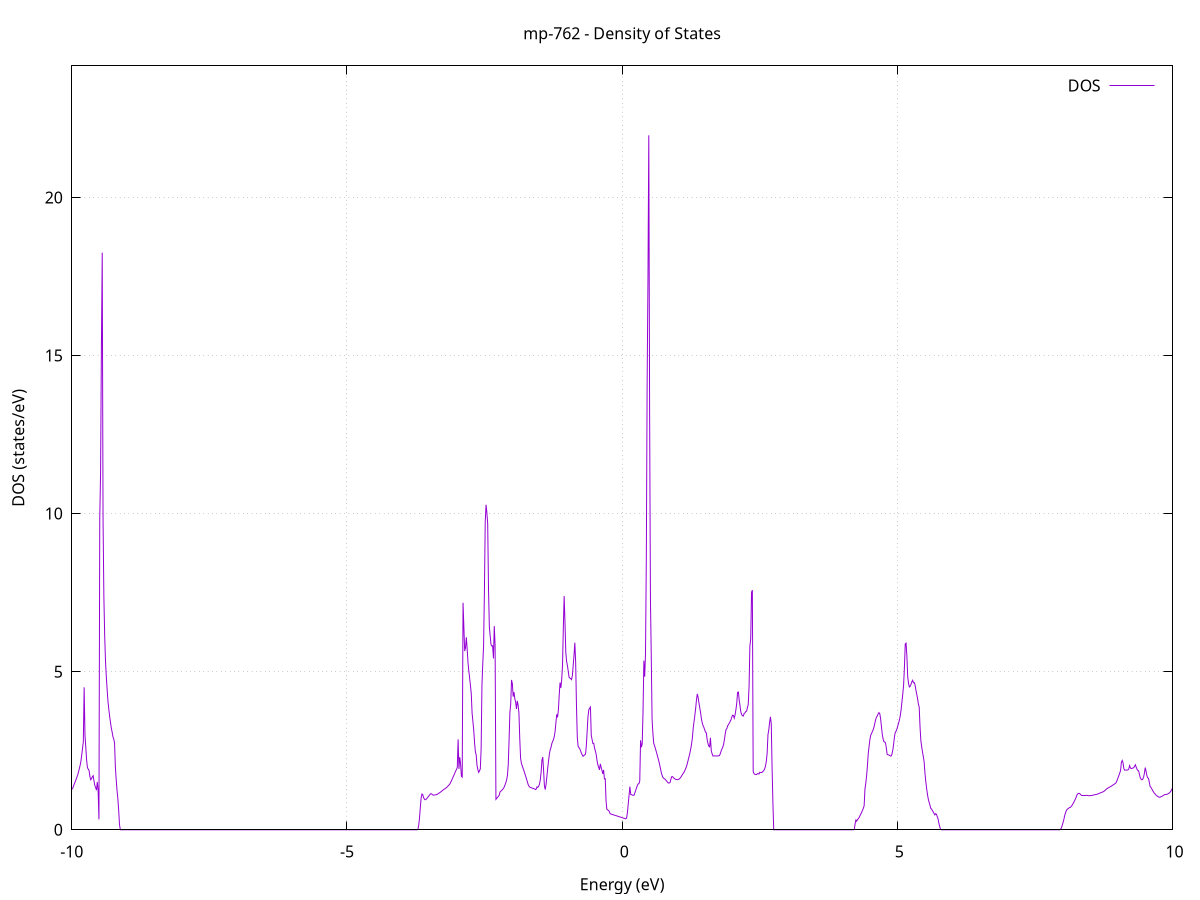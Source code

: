 set title 'mp-762 - Density of States'
set xlabel 'Energy (eV)'
set ylabel 'DOS (states/eV)'
set grid
set xrange [-10:10]
set yrange [0:24.162]
set xzeroaxis lt -1
set terminal png size 800,600
set output 'mp-762_dos_gnuplot.png'
plot '-' using 1:2 with lines title 'DOS'
-12.747500 0.000000
-12.732500 0.000000
-12.717600 0.000000
-12.702700 0.000000
-12.687700 0.000000
-12.672800 0.000000
-12.657800 0.000000
-12.642900 0.000000
-12.628000 0.000000
-12.613000 0.000000
-12.598100 0.000000
-12.583200 0.000000
-12.568200 0.000000
-12.553300 0.000000
-12.538400 0.000000
-12.523400 0.000000
-12.508500 0.000000
-12.493600 0.000000
-12.478600 0.000000
-12.463700 0.000000
-12.448800 0.000000
-12.433800 0.000000
-12.418900 0.000000
-12.404000 0.000000
-12.389000 0.000000
-12.374100 0.000000
-12.359200 0.000000
-12.344200 0.000000
-12.329300 0.000000
-12.314400 0.000000
-12.299400 0.000000
-12.284500 0.000000
-12.269600 0.000000
-12.254600 0.000000
-12.239700 0.000000
-12.224800 0.000000
-12.209800 0.000000
-12.194900 0.000000
-12.180000 0.000000
-12.165000 0.000000
-12.150100 0.000000
-12.135200 0.000000
-12.120200 0.000000
-12.105300 0.000000
-12.090300 0.000000
-12.075400 0.000000
-12.060500 0.000000
-12.045500 0.000000
-12.030600 0.000000
-12.015700 0.000000
-12.000700 0.000000
-11.985800 0.000000
-11.970900 0.000000
-11.955900 0.000000
-11.941000 0.000000
-11.926100 0.000000
-11.911100 0.000000
-11.896200 0.000000
-11.881300 0.000000
-11.866300 0.000000
-11.851400 0.000000
-11.836500 0.000000
-11.821500 0.000000
-11.806600 0.000000
-11.791700 0.000000
-11.776700 0.000000
-11.761800 0.000000
-11.746900 0.000000
-11.731900 0.000000
-11.717000 0.000000
-11.702100 0.000000
-11.687100 0.000000
-11.672200 0.000000
-11.657300 0.000000
-11.642300 0.000000
-11.627400 0.000000
-11.612500 0.000000
-11.597500 0.000000
-11.582600 0.000000
-11.567600 0.000000
-11.552700 0.000000
-11.537800 0.000000
-11.522800 0.000000
-11.507900 0.000000
-11.493000 0.000000
-11.478000 0.000000
-11.463100 0.000000
-11.448200 0.000000
-11.433200 0.000000
-11.418300 0.000000
-11.403400 0.000000
-11.388400 0.001400
-11.373500 0.121700
-11.358600 0.354700
-11.343600 0.532500
-11.328700 0.625100
-11.313800 0.542300
-11.298800 0.576200
-11.283900 0.610000
-11.269000 0.636100
-11.254000 0.637700
-11.239100 0.617400
-11.224200 0.596600
-11.209200 0.590200
-11.194300 0.600800
-11.179400 0.613900
-11.164400 0.627000
-11.149500 0.640100
-11.134600 0.653200
-11.119600 0.646400
-11.104700 0.641000
-11.089800 0.629700
-11.074800 0.630100
-11.059900 0.630600
-11.045000 0.633500
-11.030000 0.638600
-11.015100 0.646200
-11.000100 0.654100
-10.985200 0.662000
-10.970300 0.669800
-10.955300 0.677300
-10.940400 0.679200
-10.925500 0.676300
-10.910500 0.671700
-10.895600 0.670800
-10.880700 0.674300
-10.865700 0.678700
-10.850800 0.683000
-10.835900 0.687400
-10.820900 0.691900
-10.806000 0.697100
-10.791100 0.702900
-10.776100 0.709200
-10.761200 0.715400
-10.746300 0.721700
-10.731300 0.728000
-10.716400 0.730400
-10.701500 0.732900
-10.686500 0.734900
-10.671600 0.738500
-10.656700 0.742700
-10.641700 0.747600
-10.626800 0.753400
-10.611900 0.759400
-10.596900 0.765300
-10.582000 0.771200
-10.567100 0.777200
-10.552100 0.783100
-10.537200 0.789300
-10.522300 0.795600
-10.507300 0.802200
-10.492400 0.808700
-10.477500 0.816200
-10.462500 0.824700
-10.447600 0.833800
-10.432600 0.842500
-10.417700 0.851100
-10.402800 0.859600
-10.387800 0.868200
-10.372900 0.876900
-10.358000 0.885800
-10.343000 0.894900
-10.328100 0.904000
-10.313200 0.913100
-10.298200 0.922200
-10.283300 0.931300
-10.268400 0.940400
-10.253400 0.949700
-10.238500 0.959300
-10.223600 0.975400
-10.208600 0.995400
-10.193700 1.019100
-10.178800 1.039100
-10.163800 1.058000
-10.148900 1.076400
-10.134000 1.094800
-10.119000 1.113200
-10.104100 1.132200
-10.089200 1.152300
-10.074200 1.172900
-10.059300 1.193500
-10.044400 1.214100
-10.029400 1.234700
-10.014500 1.255500
-9.999600 1.278100
-9.984600 1.313700
-9.969700 1.375000
-9.954800 1.448700
-9.939800 1.513300
-9.924900 1.580000
-9.909900 1.649200
-9.895000 1.722800
-9.880100 1.815400
-9.865100 1.920800
-9.850200 2.026200
-9.835300 2.154200
-9.820300 2.354100
-9.805400 2.569200
-9.790500 2.784300
-9.775500 4.506200
-9.760600 3.002000
-9.745700 2.604600
-9.730700 2.206700
-9.715800 1.966900
-9.700900 1.919800
-9.685900 1.872500
-9.671000 1.689300
-9.656100 1.581000
-9.641100 1.615800
-9.626200 1.679300
-9.611300 1.711300
-9.596300 1.536700
-9.581400 1.406800
-9.566500 1.329500
-9.551500 1.251900
-9.536600 1.514500
-9.521700 1.242400
-9.506700 0.327700
-9.491800 9.852900
-9.476900 11.299700
-9.461900 15.253800
-9.447000 18.253800
-9.432100 9.800500
-9.417100 7.371300
-9.402200 6.137900
-9.387300 5.313300
-9.372300 4.827400
-9.357400 4.420900
-9.342400 4.055500
-9.327500 3.813400
-9.312600 3.592600
-9.297600 3.403000
-9.282700 3.220100
-9.267800 3.098100
-9.252800 2.948400
-9.237900 2.867400
-9.223000 2.744500
-9.208000 1.977700
-9.193100 1.582700
-9.178200 1.247000
-9.163200 0.988000
-9.148300 0.623500
-9.133400 0.168800
-9.118400 0.000000
-9.103500 0.000000
-9.088600 0.000000
-9.073600 0.000000
-9.058700 0.000000
-9.043800 0.000000
-9.028800 0.000000
-9.013900 0.000000
-8.999000 0.000000
-8.984000 0.000000
-8.969100 0.000000
-8.954200 0.000000
-8.939200 0.000000
-8.924300 0.000000
-8.909400 0.000000
-8.894400 0.000000
-8.879500 0.000000
-8.864600 0.000000
-8.849600 0.000000
-8.834700 0.000000
-8.819800 0.000000
-8.804800 0.000000
-8.789900 0.000000
-8.774900 0.000000
-8.760000 0.000000
-8.745100 0.000000
-8.730100 0.000000
-8.715200 0.000000
-8.700300 0.000000
-8.685300 0.000000
-8.670400 0.000000
-8.655500 0.000000
-8.640500 0.000000
-8.625600 0.000000
-8.610700 0.000000
-8.595700 0.000000
-8.580800 0.000000
-8.565900 0.000000
-8.550900 0.000000
-8.536000 0.000000
-8.521100 0.000000
-8.506100 0.000000
-8.491200 0.000000
-8.476300 0.000000
-8.461300 0.000000
-8.446400 0.000000
-8.431500 0.000000
-8.416500 0.000000
-8.401600 0.000000
-8.386700 0.000000
-8.371700 0.000000
-8.356800 0.000000
-8.341900 0.000000
-8.326900 0.000000
-8.312000 0.000000
-8.297100 0.000000
-8.282100 0.000000
-8.267200 0.000000
-8.252200 0.000000
-8.237300 0.000000
-8.222400 0.000000
-8.207400 0.000000
-8.192500 0.000000
-8.177600 0.000000
-8.162600 0.000000
-8.147700 0.000000
-8.132800 0.000000
-8.117800 0.000000
-8.102900 0.000000
-8.088000 0.000000
-8.073000 0.000000
-8.058100 0.000000
-8.043200 0.000000
-8.028200 0.000000
-8.013300 0.000000
-7.998400 0.000000
-7.983400 0.000000
-7.968500 0.000000
-7.953600 0.000000
-7.938600 0.000000
-7.923700 0.000000
-7.908800 0.000000
-7.893800 0.000000
-7.878900 0.000000
-7.864000 0.000000
-7.849000 0.000000
-7.834100 0.000000
-7.819200 0.000000
-7.804200 0.000000
-7.789300 0.000000
-7.774400 0.000000
-7.759400 0.000000
-7.744500 0.000000
-7.729600 0.000000
-7.714600 0.000000
-7.699700 0.000000
-7.684700 0.000000
-7.669800 0.000000
-7.654900 0.000000
-7.639900 0.000000
-7.625000 0.000000
-7.610100 0.000000
-7.595100 0.000000
-7.580200 0.000000
-7.565300 0.000000
-7.550300 0.000000
-7.535400 0.000000
-7.520500 0.000000
-7.505500 0.000000
-7.490600 0.000000
-7.475700 0.000000
-7.460700 0.000000
-7.445800 0.000000
-7.430900 0.000000
-7.415900 0.000000
-7.401000 0.000000
-7.386100 0.000000
-7.371100 0.000000
-7.356200 0.000000
-7.341300 0.000000
-7.326300 0.000000
-7.311400 0.000000
-7.296500 0.000000
-7.281500 0.000000
-7.266600 0.000000
-7.251700 0.000000
-7.236700 0.000000
-7.221800 0.000000
-7.206900 0.000000
-7.191900 0.000000
-7.177000 0.000000
-7.162000 0.000000
-7.147100 0.000000
-7.132200 0.000000
-7.117200 0.000000
-7.102300 0.000000
-7.087400 0.000000
-7.072400 0.000000
-7.057500 0.000000
-7.042600 0.000000
-7.027600 0.000000
-7.012700 0.000000
-6.997800 0.000000
-6.982800 0.000000
-6.967900 0.000000
-6.953000 0.000000
-6.938000 0.000000
-6.923100 0.000000
-6.908200 0.000000
-6.893200 0.000000
-6.878300 0.000000
-6.863400 0.000000
-6.848400 0.000000
-6.833500 0.000000
-6.818600 0.000000
-6.803600 0.000000
-6.788700 0.000000
-6.773800 0.000000
-6.758800 0.000000
-6.743900 0.000000
-6.729000 0.000000
-6.714000 0.000000
-6.699100 0.000000
-6.684200 0.000000
-6.669200 0.000000
-6.654300 0.000000
-6.639400 0.000000
-6.624400 0.000000
-6.609500 0.000000
-6.594500 0.000000
-6.579600 0.000000
-6.564700 0.000000
-6.549700 0.000000
-6.534800 0.000000
-6.519900 0.000000
-6.504900 0.000000
-6.490000 0.000000
-6.475100 0.000000
-6.460100 0.000000
-6.445200 0.000000
-6.430300 0.000000
-6.415300 0.000000
-6.400400 0.000000
-6.385500 0.000000
-6.370500 0.000000
-6.355600 0.000000
-6.340700 0.000000
-6.325700 0.000000
-6.310800 0.000000
-6.295900 0.000000
-6.280900 0.000000
-6.266000 0.000000
-6.251100 0.000000
-6.236100 0.000000
-6.221200 0.000000
-6.206300 0.000000
-6.191300 0.000000
-6.176400 0.000000
-6.161500 0.000000
-6.146500 0.000000
-6.131600 0.000000
-6.116700 0.000000
-6.101700 0.000000
-6.086800 0.000000
-6.071900 0.000000
-6.056900 0.000000
-6.042000 0.000000
-6.027000 0.000000
-6.012100 0.000000
-5.997200 0.000000
-5.982200 0.000000
-5.967300 0.000000
-5.952400 0.000000
-5.937400 0.000000
-5.922500 0.000000
-5.907600 0.000000
-5.892600 0.000000
-5.877700 0.000000
-5.862800 0.000000
-5.847800 0.000000
-5.832900 0.000000
-5.818000 0.000000
-5.803000 0.000000
-5.788100 0.000000
-5.773200 0.000000
-5.758200 0.000000
-5.743300 0.000000
-5.728400 0.000000
-5.713400 0.000000
-5.698500 0.000000
-5.683600 0.000000
-5.668600 0.000000
-5.653700 0.000000
-5.638800 0.000000
-5.623800 0.000000
-5.608900 0.000000
-5.594000 0.000000
-5.579000 0.000000
-5.564100 0.000000
-5.549200 0.000000
-5.534200 0.000000
-5.519300 0.000000
-5.504300 0.000000
-5.489400 0.000000
-5.474500 0.000000
-5.459500 0.000000
-5.444600 0.000000
-5.429700 0.000000
-5.414700 0.000000
-5.399800 0.000000
-5.384900 0.000000
-5.369900 0.000000
-5.355000 0.000000
-5.340100 0.000000
-5.325100 0.000000
-5.310200 0.000000
-5.295300 0.000000
-5.280300 0.000000
-5.265400 0.000000
-5.250500 0.000000
-5.235500 0.000000
-5.220600 0.000000
-5.205700 0.000000
-5.190700 0.000000
-5.175800 0.000000
-5.160900 0.000000
-5.145900 0.000000
-5.131000 0.000000
-5.116100 0.000000
-5.101100 0.000000
-5.086200 0.000000
-5.071300 0.000000
-5.056300 0.000000
-5.041400 0.000000
-5.026500 0.000000
-5.011500 0.000000
-4.996600 0.000000
-4.981700 0.000000
-4.966700 0.000000
-4.951800 0.000000
-4.936800 0.000000
-4.921900 0.000000
-4.907000 0.000000
-4.892000 0.000000
-4.877100 0.000000
-4.862200 0.000000
-4.847200 0.000000
-4.832300 0.000000
-4.817400 0.000000
-4.802400 0.000000
-4.787500 0.000000
-4.772600 0.000000
-4.757600 0.000000
-4.742700 0.000000
-4.727800 0.000000
-4.712800 0.000000
-4.697900 0.000000
-4.683000 0.000000
-4.668000 0.000000
-4.653100 0.000000
-4.638200 0.000000
-4.623200 0.000000
-4.608300 0.000000
-4.593400 0.000000
-4.578400 0.000000
-4.563500 0.000000
-4.548600 0.000000
-4.533600 0.000000
-4.518700 0.000000
-4.503800 0.000000
-4.488800 0.000000
-4.473900 0.000000
-4.459000 0.000000
-4.444000 0.000000
-4.429100 0.000000
-4.414200 0.000000
-4.399200 0.000000
-4.384300 0.000000
-4.369300 0.000000
-4.354400 0.000000
-4.339500 0.000000
-4.324500 0.000000
-4.309600 0.000000
-4.294700 0.000000
-4.279700 0.000000
-4.264800 0.000000
-4.249900 0.000000
-4.234900 0.000000
-4.220000 0.000000
-4.205100 0.000000
-4.190100 0.000000
-4.175200 0.000000
-4.160300 0.000000
-4.145300 0.000000
-4.130400 0.000000
-4.115500 0.000000
-4.100500 0.000000
-4.085600 0.000000
-4.070700 0.000000
-4.055700 0.000000
-4.040800 0.000000
-4.025900 0.000000
-4.010900 0.000000
-3.996000 0.000000
-3.981100 0.000000
-3.966100 0.000000
-3.951200 0.000000
-3.936300 0.000000
-3.921300 0.000000
-3.906400 0.000000
-3.891500 0.000000
-3.876500 0.000000
-3.861600 0.000000
-3.846600 0.000000
-3.831700 0.000000
-3.816800 0.000000
-3.801800 0.000000
-3.786900 0.000000
-3.772000 0.000000
-3.757000 0.000000
-3.742100 0.000000
-3.727200 0.000000
-3.712200 0.007100
-3.697300 0.130600
-3.682400 0.364500
-3.667400 0.701600
-3.652500 1.004800
-3.637600 1.131200
-3.622600 1.110600
-3.607700 1.019100
-3.592800 0.968800
-3.577800 0.948800
-3.562900 0.964800
-3.548000 0.991400
-3.533000 1.024800
-3.518100 1.058300
-3.503200 1.091700
-3.488200 1.125200
-3.473300 1.142000
-3.458400 1.128400
-3.443400 1.106600
-3.428500 1.093700
-3.413600 1.098000
-3.398600 1.104600
-3.383700 1.107100
-3.368800 1.113000
-3.353800 1.129100
-3.338900 1.145500
-3.324000 1.163200
-3.309000 1.181800
-3.294100 1.201300
-3.279100 1.221500
-3.264200 1.241800
-3.249300 1.262100
-3.234300 1.282400
-3.219400 1.298600
-3.204500 1.317700
-3.189500 1.338200
-3.174600 1.364400
-3.159700 1.392300
-3.144700 1.420200
-3.129800 1.450800
-3.114900 1.500000
-3.099900 1.557100
-3.085000 1.615700
-3.070100 1.674900
-3.055100 1.734000
-3.040200 1.793100
-3.025300 1.852200
-3.010300 1.911700
-2.995400 1.973900
-2.980500 2.858200
-2.965500 1.926200
-2.950600 2.296400
-2.935700 2.089400
-2.920700 1.691100
-2.905800 1.666700
-2.890900 7.178100
-2.875900 6.422800
-2.861000 5.652900
-2.846100 5.753300
-2.831100 6.087400
-2.816200 5.724500
-2.801300 5.299400
-2.786300 5.028000
-2.771400 4.799400
-2.756500 4.567300
-2.741500 4.306700
-2.726600 3.694200
-2.711600 3.418300
-2.696700 3.155900
-2.681800 2.757300
-2.666800 2.465000
-2.651900 2.367000
-2.637000 2.033500
-2.622000 1.906400
-2.607100 1.815300
-2.592200 1.861100
-2.577200 1.930200
-2.562300 2.544900
-2.547400 4.566600
-2.532400 5.248200
-2.517500 5.824900
-2.502600 7.530400
-2.487600 9.744100
-2.472700 10.281500
-2.457800 10.027100
-2.442800 9.678400
-2.427900 7.593400
-2.413000 6.430800
-2.398000 6.128800
-2.383100 5.862800
-2.368200 5.810800
-2.353200 5.819000
-2.338300 5.418500
-2.323400 6.443600
-2.308400 5.830100
-2.293500 0.962600
-2.278600 0.994800
-2.263600 1.027100
-2.248700 1.060000
-2.233800 1.093300
-2.218800 1.199000
-2.203900 1.220900
-2.188900 1.245400
-2.174000 1.272500
-2.159100 1.302700
-2.144100 1.349200
-2.129200 1.414800
-2.114300 1.489200
-2.099300 1.577700
-2.084400 1.716900
-2.069500 2.052600
-2.054500 2.842000
-2.039600 3.712600
-2.024700 3.971300
-2.009700 4.739700
-1.994800 4.622000
-1.979900 4.211200
-1.964900 4.351900
-1.950000 4.146000
-1.935100 4.038900
-1.920100 3.819400
-1.905200 4.076600
-1.890300 3.949400
-1.875300 3.690700
-1.860400 2.890700
-1.845500 2.267100
-1.830500 2.101200
-1.815600 2.026100
-1.800700 1.949900
-1.785700 1.872000
-1.770800 1.791800
-1.755900 1.709600
-1.740900 1.625500
-1.726000 1.537500
-1.711100 1.448900
-1.696100 1.388000
-1.681200 1.352700
-1.666300 1.339800
-1.651300 1.329100
-1.636400 1.319700
-1.621400 1.310700
-1.606500 1.302100
-1.591600 1.292900
-1.576600 1.269700
-1.561700 1.283400
-1.546800 1.356900
-1.531800 1.341200
-1.516900 1.377900
-1.502000 1.443600
-1.487000 1.583500
-1.472100 1.821600
-1.457200 2.203600
-1.442200 2.299100
-1.427300 1.881500
-1.412400 1.389200
-1.397400 1.271200
-1.382500 1.433600
-1.367600 1.687800
-1.352600 1.944400
-1.337700 2.169600
-1.322800 2.389500
-1.307800 2.527100
-1.292900 2.601500
-1.278000 2.722900
-1.263000 2.793400
-1.248100 2.849700
-1.233200 2.950400
-1.218200 3.108400
-1.203300 3.395700
-1.188400 3.650700
-1.173400 3.555800
-1.158500 3.797600
-1.143600 4.252500
-1.128600 4.657500
-1.113700 4.488300
-1.098700 4.741100
-1.083800 5.183200
-1.068900 6.372200
-1.053900 7.392300
-1.039000 6.588500
-1.024100 5.620900
-1.009100 5.323700
-0.994200 5.196300
-0.979300 5.009400
-0.964300 4.822600
-0.949400 4.796800
-0.934500 4.781700
-0.919500 4.750100
-0.904600 4.875900
-0.889700 5.194600
-0.874700 5.518900
-0.859800 5.917100
-0.844900 5.313700
-0.829900 3.923700
-0.815000 2.928600
-0.800100 2.638400
-0.785100 2.601900
-0.770200 2.562500
-0.755300 2.497200
-0.740300 2.426100
-0.725400 2.370200
-0.710500 2.324800
-0.695500 2.347100
-0.680600 2.369300
-0.665700 2.392000
-0.650700 2.659300
-0.635800 3.109700
-0.620900 3.572200
-0.605900 3.796400
-0.591000 3.843400
-0.576100 3.880100
-0.561100 2.983600
-0.546200 2.855500
-0.531200 2.727400
-0.516300 2.733800
-0.501400 2.588400
-0.486400 2.486200
-0.471500 2.384500
-0.456600 2.188700
-0.441600 2.056700
-0.426700 1.978200
-0.411800 1.895600
-0.396800 2.085200
-0.381900 1.980300
-0.367000 1.875300
-0.352000 1.770400
-0.337100 1.895300
-0.322200 1.609900
-0.307200 1.615400
-0.292300 0.909300
-0.277400 0.645300
-0.262400 0.627900
-0.247500 0.610500
-0.232600 0.572000
-0.217600 0.506300
-0.202700 0.497900
-0.187800 0.489400
-0.172800 0.481000
-0.157900 0.472500
-0.143000 0.464100
-0.128000 0.455600
-0.113100 0.447200
-0.098200 0.438700
-0.083200 0.430300
-0.068300 0.421800
-0.053400 0.413400
-0.038400 0.404900
-0.023500 0.396500
-0.008600 0.388000
0.006400 0.379600
0.021300 0.371100
0.036300 0.362700
0.051200 0.354200
0.066100 0.347200
0.081100 0.369400
0.096000 0.547400
0.110900 0.819800
0.125900 1.092400
0.140800 1.365100
0.155700 1.117700
0.170700 1.108600
0.185600 1.099500
0.200500 1.090300
0.215500 1.090700
0.230400 1.166700
0.245300 1.242700
0.260300 1.318600
0.275200 1.394600
0.290100 1.451100
0.305100 1.457900
0.320000 1.542800
0.334900 2.830600
0.349900 2.608700
0.364800 2.718600
0.379700 3.758700
0.394700 5.349900
0.409600 4.844300
0.424500 5.560900
0.439500 8.605600
0.454400 14.166700
0.469300 17.435700
0.484300 21.965400
0.499200 13.284300
0.514100 7.324500
0.529100 5.482700
0.544000 3.487800
0.559000 3.043000
0.573900 2.734800
0.588800 2.658900
0.603800 2.571200
0.618700 2.479200
0.633600 2.386000
0.648600 2.289700
0.663500 2.190900
0.678400 2.084200
0.693400 1.960100
0.708300 1.836000
0.723200 1.739000
0.738200 1.661000
0.753100 1.632100
0.768000 1.613400
0.783000 1.591000
0.797900 1.565000
0.812800 1.532600
0.827800 1.496400
0.842700 1.478700
0.857600 1.478800
0.872600 1.502800
0.887500 1.609300
0.902400 1.682000
0.917400 1.679400
0.932300 1.646500
0.947200 1.624900
0.962200 1.606300
0.977100 1.591700
0.992000 1.587100
1.007000 1.586200
1.021900 1.592100
1.036800 1.605800
1.051800 1.630800
1.066700 1.664500
1.081600 1.706500
1.096600 1.751100
1.111500 1.786100
1.126500 1.829500
1.141400 1.883000
1.156300 1.943600
1.171300 2.013100
1.186200 2.110900
1.201100 2.214100
1.216100 2.315300
1.231000 2.425400
1.245900 2.555000
1.260900 2.708200
1.275800 2.896800
1.290700 3.205400
1.305700 3.414200
1.320600 3.614400
1.335500 3.835000
1.350500 4.102000
1.365400 4.298700
1.380300 4.189400
1.395300 4.009500
1.410200 3.859500
1.425100 3.703600
1.440100 3.514400
1.455000 3.384400
1.469900 3.295200
1.484900 3.236000
1.499800 3.164300
1.514700 3.087600
1.529700 3.065300
1.544600 2.856500
1.559500 2.729300
1.574500 2.644800
1.589400 2.624000
1.604300 2.909800
1.619300 2.504200
1.634200 2.407100
1.649100 2.333800
1.664100 2.335100
1.679000 2.337300
1.694000 2.336700
1.708900 2.334300
1.723800 2.334000
1.738800 2.337900
1.753700 2.337800
1.768600 2.346800
1.783600 2.407200
1.798500 2.490300
1.813400 2.558200
1.828400 2.612700
1.843300 2.702700
1.858200 2.850600
1.873200 3.035500
1.888100 3.170900
1.903000 3.205200
1.918000 3.290300
1.932900 3.333400
1.947800 3.373600
1.962800 3.425600
1.977700 3.480300
1.992600 3.567500
2.007600 3.626300
2.022500 3.612500
2.037400 3.530200
2.052400 3.637700
2.067300 3.804000
2.082200 3.992200
2.097200 4.346100
2.112100 4.357700
2.127000 4.104000
2.142000 3.916000
2.156900 3.722300
2.171800 3.643100
2.186800 3.605600
2.201700 3.596900
2.216700 3.683400
2.231600 3.695600
2.246500 3.743600
2.261500 3.751800
2.276400 3.863800
2.291300 3.965600
2.306300 4.542300
2.321200 5.817100
2.336100 6.033800
2.351100 7.513400
2.366000 7.579600
2.380900 1.843100
2.395900 1.776400
2.410800 1.756500
2.425700 1.746600
2.440700 1.746900
2.455600 1.770900
2.470500 1.778700
2.485500 1.762900
2.500400 1.818800
2.515300 1.809700
2.530300 1.808200
2.545200 1.821100
2.560100 1.846200
2.575100 1.881200
2.590000 1.927100
2.604900 2.019600
2.619900 2.169700
2.634800 2.424200
2.649700 3.004700
2.664700 3.167900
2.679600 3.398300
2.694500 3.571400
2.709500 3.352100
2.724400 1.964200
2.739300 0.862100
2.754300 0.000000
2.769200 0.000000
2.784200 0.000000
2.799100 0.000000
2.814000 0.000000
2.829000 0.000000
2.843900 0.000000
2.858800 0.000000
2.873800 0.000000
2.888700 0.000000
2.903600 0.000000
2.918600 0.000000
2.933500 0.000000
2.948400 0.000000
2.963400 0.000000
2.978300 0.000000
2.993200 0.000000
3.008200 0.000000
3.023100 0.000000
3.038000 0.000000
3.053000 0.000000
3.067900 0.000000
3.082800 0.000000
3.097800 0.000000
3.112700 0.000000
3.127600 0.000000
3.142600 0.000000
3.157500 0.000000
3.172400 0.000000
3.187400 0.000000
3.202300 0.000000
3.217200 0.000000
3.232200 0.000000
3.247100 0.000000
3.262000 0.000000
3.277000 0.000000
3.291900 0.000000
3.306800 0.000000
3.321800 0.000000
3.336700 0.000000
3.351700 0.000000
3.366600 0.000000
3.381500 0.000000
3.396500 0.000000
3.411400 0.000000
3.426300 0.000000
3.441300 0.000000
3.456200 0.000000
3.471100 0.000000
3.486100 0.000000
3.501000 0.000000
3.515900 0.000000
3.530900 0.000000
3.545800 0.000000
3.560700 0.000000
3.575700 0.000000
3.590600 0.000000
3.605500 0.000000
3.620500 0.000000
3.635400 0.000000
3.650300 0.000000
3.665300 0.000000
3.680200 0.000000
3.695100 0.000000
3.710100 0.000000
3.725000 0.000000
3.739900 0.000000
3.754900 0.000000
3.769800 0.000000
3.784700 0.000000
3.799700 0.000000
3.814600 0.000000
3.829500 0.000000
3.844500 0.000000
3.859400 0.000000
3.874400 0.000000
3.889300 0.000000
3.904200 0.000000
3.919200 0.000000
3.934100 0.000000
3.949000 0.000000
3.964000 0.000000
3.978900 0.000000
3.993800 0.000000
4.008800 0.000000
4.023700 0.000000
4.038600 0.000000
4.053600 0.000000
4.068500 0.000000
4.083400 0.000000
4.098400 0.000000
4.113300 0.000000
4.128200 0.000000
4.143200 0.000000
4.158100 0.000000
4.173000 0.000000
4.188000 0.000000
4.202900 0.000000
4.217800 0.006700
4.232800 0.184500
4.247700 0.309600
4.262600 0.271000
4.277600 0.327200
4.292500 0.349000
4.307400 0.396300
4.322400 0.447500
4.337300 0.500700
4.352200 0.555100
4.367200 0.613900
4.382100 0.677400
4.397000 0.757400
4.412000 1.288800
4.426900 1.467400
4.441900 1.710800
4.456800 2.025200
4.471700 2.417500
4.486700 2.635300
4.501600 2.852300
4.516500 2.989600
4.531500 3.048800
4.546400 3.104400
4.561300 3.164100
4.576300 3.251200
4.591200 3.365800
4.606100 3.481600
4.621100 3.565900
4.636000 3.598900
4.650900 3.664300
4.665900 3.706800
4.680800 3.675700
4.695700 3.520500
4.710700 3.282400
4.725600 3.029600
4.740500 2.881000
4.755500 2.787200
4.770400 2.779600
4.785300 2.749200
4.800300 2.584400
4.815200 2.388000
4.830100 2.371800
4.845100 2.365700
4.860000 2.354100
4.874900 2.333200
4.889900 2.336600
4.904800 2.411500
4.919700 2.540100
4.934700 2.734500
4.949600 2.965600
4.964600 3.091300
4.979500 3.123300
4.994400 3.199300
5.009400 3.291000
5.024300 3.381700
5.039200 3.481300
5.054200 3.612300
5.069100 3.801600
5.084000 4.049500
5.099000 4.293800
5.113900 4.569100
5.128800 5.124700
5.143800 5.875900
5.158700 5.902200
5.173600 5.494700
5.188600 4.846300
5.203500 4.629300
5.218400 4.518200
5.233400 4.538900
5.248300 4.600700
5.263200 4.679700
5.278200 4.728200
5.293100 4.651400
5.308000 4.653700
5.323000 4.577300
5.337900 4.415800
5.352800 4.286500
5.367800 4.151300
5.382700 3.977800
5.397600 3.880500
5.412600 3.261500
5.427500 2.821700
5.442400 2.632600
5.457400 2.466700
5.472300 2.316100
5.487200 2.144200
5.502200 1.795200
5.517100 1.532900
5.532100 1.310600
5.547000 1.126900
5.561900 0.977400
5.576900 0.870900
5.591800 0.786200
5.606700 0.680500
5.621700 0.658700
5.636600 0.611500
5.651500 0.564400
5.666500 0.517400
5.681400 0.470500
5.696300 0.510400
5.711300 0.486400
5.726200 0.413300
5.741100 0.340300
5.756100 0.200100
5.771000 0.091500
5.785900 0.019600
5.800900 0.000000
5.815800 0.000000
5.830700 0.000000
5.845700 0.000000
5.860600 0.000000
5.875500 0.000000
5.890500 0.000000
5.905400 0.000000
5.920300 0.000000
5.935300 0.000000
5.950200 0.000000
5.965100 0.000000
5.980100 0.000000
5.995000 0.000000
6.009900 0.000000
6.024900 0.000000
6.039800 0.000000
6.054700 0.000000
6.069700 0.000000
6.084600 0.000000
6.099600 0.000000
6.114500 0.000000
6.129400 0.000000
6.144400 0.000000
6.159300 0.000000
6.174200 0.000000
6.189200 0.000000
6.204100 0.000000
6.219000 0.000000
6.234000 0.000000
6.248900 0.000000
6.263800 0.000000
6.278800 0.000000
6.293700 0.000000
6.308600 0.000000
6.323600 0.000000
6.338500 0.000000
6.353400 0.000000
6.368400 0.000000
6.383300 0.000000
6.398200 0.000000
6.413200 0.000000
6.428100 0.000000
6.443000 0.000000
6.458000 0.000000
6.472900 0.000000
6.487800 0.000000
6.502800 0.000000
6.517700 0.000000
6.532600 0.000000
6.547600 0.000000
6.562500 0.000000
6.577400 0.000000
6.592400 0.000000
6.607300 0.000000
6.622300 0.000000
6.637200 0.000000
6.652100 0.000000
6.667100 0.000000
6.682000 0.000000
6.696900 0.000000
6.711900 0.000000
6.726800 0.000000
6.741700 0.000000
6.756700 0.000000
6.771600 0.000000
6.786500 0.000000
6.801500 0.000000
6.816400 0.000000
6.831300 0.000000
6.846300 0.000000
6.861200 0.000000
6.876100 0.000000
6.891100 0.000000
6.906000 0.000000
6.920900 0.000000
6.935900 0.000000
6.950800 0.000000
6.965700 0.000000
6.980700 0.000000
6.995600 0.000000
7.010500 0.000000
7.025500 0.000000
7.040400 0.000000
7.055300 0.000000
7.070300 0.000000
7.085200 0.000000
7.100100 0.000000
7.115100 0.000000
7.130000 0.000000
7.144900 0.000000
7.159900 0.000000
7.174800 0.000000
7.189800 0.000000
7.204700 0.000000
7.219600 0.000000
7.234600 0.000000
7.249500 0.000000
7.264400 0.000000
7.279400 0.000000
7.294300 0.000000
7.309200 0.000000
7.324200 0.000000
7.339100 0.000000
7.354000 0.000000
7.369000 0.000000
7.383900 0.000000
7.398800 0.000000
7.413800 0.000000
7.428700 0.000000
7.443600 0.000000
7.458600 0.000000
7.473500 0.000000
7.488400 0.000000
7.503400 0.000000
7.518300 0.000000
7.533200 0.000000
7.548200 0.000000
7.563100 0.000000
7.578000 0.000000
7.593000 0.000000
7.607900 0.000000
7.622800 0.000000
7.637800 0.000000
7.652700 0.000000
7.667600 0.000000
7.682600 0.000000
7.697500 0.000000
7.712400 0.000000
7.727400 0.000000
7.742300 0.000000
7.757300 0.000000
7.772200 0.000000
7.787100 0.000000
7.802100 0.000000
7.817000 0.000000
7.831900 0.000000
7.846900 0.000000
7.861800 0.000000
7.876700 0.000000
7.891700 0.000000
7.906600 0.000000
7.921500 0.000000
7.936500 0.000000
7.951400 0.000000
7.966300 0.014700
7.981300 0.064200
7.996200 0.138100
8.011100 0.227400
8.026100 0.326500
8.041000 0.450300
8.055900 0.533200
8.070900 0.603900
8.085800 0.647300
8.100700 0.665100
8.115700 0.686800
8.130600 0.701500
8.145500 0.710000
8.160500 0.740600
8.175400 0.776700
8.190300 0.818000
8.205300 0.866300
8.220200 0.918500
8.235100 0.971400
8.250100 1.030800
8.265000 1.107900
8.280000 1.137600
8.294900 1.151900
8.309800 1.149400
8.324800 1.125600
8.339700 1.097000
8.354600 1.085300
8.369600 1.082200
8.384500 1.084100
8.399400 1.085000
8.414400 1.085600
8.429300 1.086900
8.444200 1.088200
8.459200 1.085200
8.474100 1.077500
8.489000 1.075000
8.504000 1.080000
8.518900 1.083900
8.533800 1.087100
8.548800 1.091600
8.563700 1.097800
8.578600 1.104200
8.593600 1.110300
8.608500 1.116200
8.623400 1.122600
8.638400 1.129400
8.653300 1.138700
8.668200 1.150500
8.683200 1.163000
8.698100 1.174900
8.713000 1.184500
8.728000 1.192800
8.742900 1.204000
8.757800 1.221100
8.772800 1.243000
8.787700 1.269900
8.802600 1.292100
8.817600 1.310800
8.832500 1.324300
8.847500 1.340200
8.862400 1.355600
8.877300 1.367900
8.892300 1.385200
8.907200 1.402500
8.922100 1.419800
8.937100 1.437000
8.952000 1.454200
8.966900 1.473300
8.981900 1.513000
8.996800 1.584500
9.011700 1.651000
9.026700 1.721100
9.041600 1.796600
9.056500 1.876400
9.071500 2.135000
9.086400 2.193200
9.101300 2.118400
9.116300 1.935100
9.131200 1.885900
9.146100 1.887300
9.161100 1.888500
9.176000 1.887700
9.190900 1.894400
9.205900 1.927500
9.220800 2.029600
9.235700 1.956800
9.250700 1.935600
9.265600 1.940600
9.280500 1.954400
9.295500 1.967300
9.310400 2.003800
9.325300 2.057000
9.340300 1.980000
9.355200 1.914200
9.370100 1.874500
9.385100 1.861900
9.400000 1.741700
9.415000 1.647500
9.429900 1.598400
9.444800 1.579100
9.459800 1.601400
9.474700 1.662200
9.489600 1.788200
9.504600 1.968300
9.519500 1.854300
9.534400 1.712000
9.549400 1.647000
9.564300 1.623500
9.579200 1.493300
9.594200 1.365000
9.609100 1.340200
9.624000 1.294900
9.639000 1.241800
9.653900 1.199000
9.668800 1.162000
9.683800 1.130600
9.698700 1.101300
9.713600 1.077100
9.728600 1.058700
9.743500 1.043700
9.758400 1.030100
9.773400 1.030500
9.788300 1.042700
9.803200 1.055500
9.818200 1.068300
9.833100 1.083500
9.848000 1.103600
9.863000 1.116400
9.877900 1.114000
9.892800 1.118000
9.907800 1.128300
9.922700 1.141800
9.937700 1.158200
9.952600 1.180600
9.967500 1.215400
9.982500 1.260300
9.997400 1.315400
10.012300 1.377800
10.027300 1.450900
10.042200 1.551000
10.057100 1.668100
10.072100 1.783800
10.087000 1.955100
10.101900 2.153800
10.116900 2.280200
10.131800 2.364600
10.146700 2.458800
10.161700 2.567700
10.176600 2.628000
10.191500 2.732700
10.206500 2.737000
10.221400 2.569700
10.236300 2.373500
10.251300 2.183000
10.266200 2.061700
10.281100 1.980900
10.296100 1.932300
10.311000 1.908300
10.325900 1.891100
10.340900 1.874800
10.355800 1.864900
10.370700 1.854700
10.385700 1.836700
10.400600 1.816900
10.415500 1.809200
10.430500 1.800000
10.445400 1.711600
10.460300 1.667700
10.475300 1.628700
10.490200 1.591900
10.505200 1.557100
10.520100 1.523600
10.535000 1.490700
10.550000 1.455400
10.564900 1.436000
10.579800 1.425000
10.594800 1.417000
10.609700 1.435500
10.624600 1.415900
10.639600 1.399600
10.654500 1.384600
10.669400 1.371500
10.684400 1.359900
10.699300 1.348300
10.714200 1.359600
10.729200 1.380100
10.744100 1.387100
10.759000 1.394800
10.774000 1.395400
10.788900 1.386300
10.803800 1.386700
10.818800 1.388900
10.833700 1.388300
10.848600 1.386000
10.863600 1.383100
10.878500 1.396900
10.893400 1.454800
10.908400 1.551300
10.923300 1.624300
10.938200 1.710900
10.953200 1.772600
10.968100 1.870200
10.983000 1.962100
10.998000 2.076100
11.012900 2.254300
11.027800 2.475100
11.042800 2.343600
11.057700 2.305800
11.072700 2.306800
11.087600 2.331100
11.102500 2.354700
11.117500 2.372300
11.132400 2.394900
11.147300 2.423400
11.162300 2.451700
11.177200 2.441900
11.192100 2.514400
11.207100 2.644000
11.222000 2.785200
11.236900 2.888800
11.251900 2.995200
11.266800 3.095500
11.281700 3.384400
11.296700 3.500000
11.311600 3.269000
11.326500 3.067000
11.341500 2.966100
11.356400 2.928800
11.371300 2.885700
11.386300 2.796700
11.401200 2.718600
11.416100 2.648200
11.431100 2.501900
11.446000 2.360900
11.460900 2.252200
11.475900 2.173800
11.490800 2.087500
11.505700 2.006200
11.520700 1.929100
11.535600 1.809900
11.550500 1.732100
11.565500 1.670300
11.580400 1.605400
11.595400 1.551100
11.610300 1.502900
11.625200 1.455000
11.640200 1.421600
11.655100 1.405100
11.670000 1.415200
11.685000 1.440900
11.699900 1.479400
11.714800 1.423700
11.729800 1.385800
11.744700 1.346800
11.759600 1.302500
11.774600 1.254800
11.789500 1.292600
11.804400 1.163000
11.819400 0.973900
11.834300 0.864600
11.849200 0.799200
11.864200 0.762000
11.879100 0.765700
11.894000 0.822400
11.909000 0.899900
11.923900 0.992600
11.938800 1.096400
11.953800 1.200700
11.968700 1.310400
11.983600 1.420900
11.998600 1.525400
12.013500 1.639000
12.028400 1.764100
12.043400 1.886400
12.058300 2.007200
12.073200 2.129400
12.088200 2.259700
12.103100 2.416000
12.118000 2.556300
12.133000 2.624500
12.147900 2.737800
12.162900 2.821200
12.177800 2.874700
12.192700 2.900800
12.207700 2.914000
12.222600 2.921600
12.237500 2.990500
12.252500 3.062000
12.267400 3.090300
12.282300 3.107100
12.297300 3.075000
12.312200 2.911100
12.327100 2.872000
12.342100 2.968700
12.357000 3.114900
12.371900 3.381200
12.386900 3.897900
12.401800 3.882400
12.416700 3.918200
12.431700 3.966800
12.446600 3.678700
12.461500 3.395200
12.476500 3.390000
12.491400 3.448800
12.506300 3.541800
12.521300 3.705200
12.536200 3.682600
12.551100 3.559600
12.566100 3.468900
12.581000 3.432700
12.595900 3.414900
12.610900 3.422900
12.625800 3.461900
12.640700 3.547200
12.655700 3.636600
12.670600 3.686800
12.685600 3.706400
12.700500 3.806600
12.715400 3.941100
12.730400 3.984700
12.745300 3.998800
12.760200 4.087000
12.775200 4.256300
12.790100 4.302100
12.805000 4.264200
12.820000 4.217400
12.834900 4.166100
12.849800 4.174200
12.864800 4.172500
12.879700 4.172500
12.894600 3.943400
12.909600 3.619100
12.924500 3.342400
12.939400 3.160000
12.954400 3.034700
12.969300 2.987500
12.984200 2.984100
12.999200 3.027200
13.014100 2.963200
13.029000 2.721000
13.044000 2.455000
13.058900 2.354400
13.073800 2.310800
13.088800 2.262400
13.103700 2.215800
13.118600 2.173100
13.133600 2.137000
13.148500 2.096600
13.163400 2.093200
13.178400 2.080100
13.193300 2.073300
13.208200 2.140700
13.223200 2.189300
13.238100 2.184600
13.253100 2.179900
13.268000 2.195100
13.282900 2.207900
13.297900 2.207300
13.312800 2.183900
13.327700 2.161100
13.342700 2.130600
13.357600 2.107700
13.372500 2.097600
13.387500 2.099000
13.402400 2.115800
13.417300 2.160500
13.432300 2.252400
13.447200 2.393500
13.462100 2.462300
13.477100 2.503100
13.492000 2.512800
13.506900 2.491900
13.521900 2.422600
13.536800 2.401600
13.551700 2.425400
13.566700 2.479600
13.581600 2.540100
13.596500 2.602000
13.611500 2.752500
13.626400 3.018500
13.641300 3.286600
13.656300 3.640400
13.671200 3.738500
13.686100 3.714700
13.701100 3.590900
13.716000 3.363900
13.730900 3.130900
13.745900 2.913900
13.760800 2.726500
13.775700 2.676100
13.790700 2.671900
13.805600 2.678000
13.820600 2.726700
13.835500 2.801800
13.850400 2.967700
13.865400 3.063400
13.880300 3.305400
13.895200 3.487200
13.910200 3.598500
13.925100 3.557700
13.940000 3.626900
13.955000 3.646100
13.969900 3.682400
13.984800 3.694500
13.999800 3.695900
14.014700 3.678000
14.029600 3.579700
14.044600 3.437800
14.059500 3.329900
14.074400 3.250500
14.089400 3.196200
14.104300 3.156400
14.119200 3.100500
14.134200 2.952700
14.149100 2.738300
14.164000 2.538300
14.179000 2.364600
14.193900 2.262700
14.208800 2.197100
14.223800 2.109300
14.238700 2.035500
14.253600 1.960600
14.268600 1.881000
14.283500 1.797100
14.298400 1.712500
14.313400 1.632300
14.328300 1.557300
14.343300 1.504700
14.358200 1.459000
14.373100 1.412500
14.388100 1.365900
14.403000 1.322400
14.417900 1.275800
14.432900 1.230800
14.447800 1.186800
14.462700 1.143700
14.477700 1.103600
14.492600 1.069000
14.507500 1.039100
14.522500 1.012200
14.537400 0.986400
14.552300 0.961600
14.567300 0.937400
14.582200 0.914500
14.597100 0.892900
14.612100 0.871700
14.627000 0.851000
14.641900 0.830900
14.656900 0.811300
14.671800 0.792100
14.686700 0.772700
14.701700 0.754600
14.716600 0.738900
14.731500 0.725800
14.746500 0.713700
14.761400 0.702000
14.776300 0.690400
14.791300 0.679800
14.806200 0.672400
14.821100 0.669200
14.836100 0.670700
14.851000 0.672700
14.865900 0.674800
14.880900 0.672400
14.895800 0.666600
14.910800 0.671800
14.925700 0.676800
14.940600 0.679700
14.955600 0.670500
14.970500 0.659700
14.985400 0.647200
15.000400 0.633100
15.015300 0.617800
15.030200 0.632100
15.045200 0.772600
15.060100 0.710100
15.075000 0.682200
15.090000 0.702400
15.104900 0.647300
15.119800 0.594400
15.134800 0.528300
15.149700 0.484800
15.164600 0.456500
15.179600 0.435700
15.194500 0.419300
15.209400 0.403000
15.224400 0.386600
15.239300 0.370200
15.254200 0.353400
15.269200 0.336600
15.284100 0.316200
15.299000 0.302100
15.314000 0.288100
15.328900 0.275500
15.343800 0.264900
15.358800 0.256800
15.373700 0.251400
15.388600 0.248000
15.403600 0.243600
15.418500 0.236700
15.433400 0.226300
15.448400 0.212500
15.463300 0.191100
15.478300 0.169000
15.493200 0.146300
15.508100 0.078400
15.523100 0.060900
15.538000 0.045900
15.552900 0.033500
15.567900 0.023600
15.582800 0.016100
15.597700 0.011000
15.612700 0.008200
15.627600 0.006500
15.642500 0.005200
15.657500 0.004000
15.672400 0.002900
15.687300 0.002100
15.702300 0.001300
15.717200 0.000800
15.732100 0.000300
15.747100 0.000100
15.762000 0.000000
15.776900 0.000000
15.791900 0.000000
15.806800 0.000000
15.821700 0.000000
15.836700 0.000000
15.851600 0.000000
15.866500 0.000000
15.881500 0.000000
15.896400 0.000000
15.911300 0.000000
15.926300 0.000000
15.941200 0.000000
15.956100 0.000000
15.971100 0.000000
15.986000 0.000000
16.001000 0.000000
16.015900 0.000000
16.030800 0.000000
16.045800 0.000000
16.060700 0.000000
16.075600 0.000000
16.090600 0.000000
16.105500 0.000000
16.120400 0.000000
16.135400 0.000000
16.150300 0.000000
16.165200 0.000000
16.180200 0.000000
16.195100 0.000000
16.210000 0.000000
16.225000 0.000000
16.239900 0.000000
16.254800 0.000000
16.269800 0.000000
16.284700 0.000000
16.299600 0.000000
16.314600 0.000000
16.329500 0.000000
16.344400 0.000000
16.359400 0.000000
16.374300 0.000000
16.389200 0.000000
16.404200 0.000000
16.419100 0.000000
16.434000 0.000000
16.449000 0.000000
16.463900 0.000000
16.478800 0.000000
16.493800 0.000000
16.508700 0.000000
16.523600 0.000000
16.538600 0.000000
16.553500 0.000000
16.568500 0.000000
16.583400 0.000000
16.598300 0.000000
16.613300 0.000000
16.628200 0.000000
16.643100 0.000000
16.658100 0.000000
16.673000 0.000000
16.687900 0.000000
16.702900 0.000000
16.717800 0.000000
16.732700 0.000000
16.747700 0.000000
16.762600 0.000000
16.777500 0.000000
16.792500 0.000000
16.807400 0.000000
16.822300 0.000000
16.837300 0.000000
16.852200 0.000000
16.867100 0.000000
16.882100 0.000000
16.897000 0.000000
16.911900 0.000000
16.926900 0.000000
16.941800 0.000000
16.956700 0.000000
16.971700 0.000000
16.986600 0.000000
17.001500 0.000000
17.016500 0.000000
17.031400 0.000000
17.046300 0.000000
17.061300 0.000000
17.076200 0.000000
17.091100 0.000000
17.106100 0.000000
17.121000 0.000000
e
